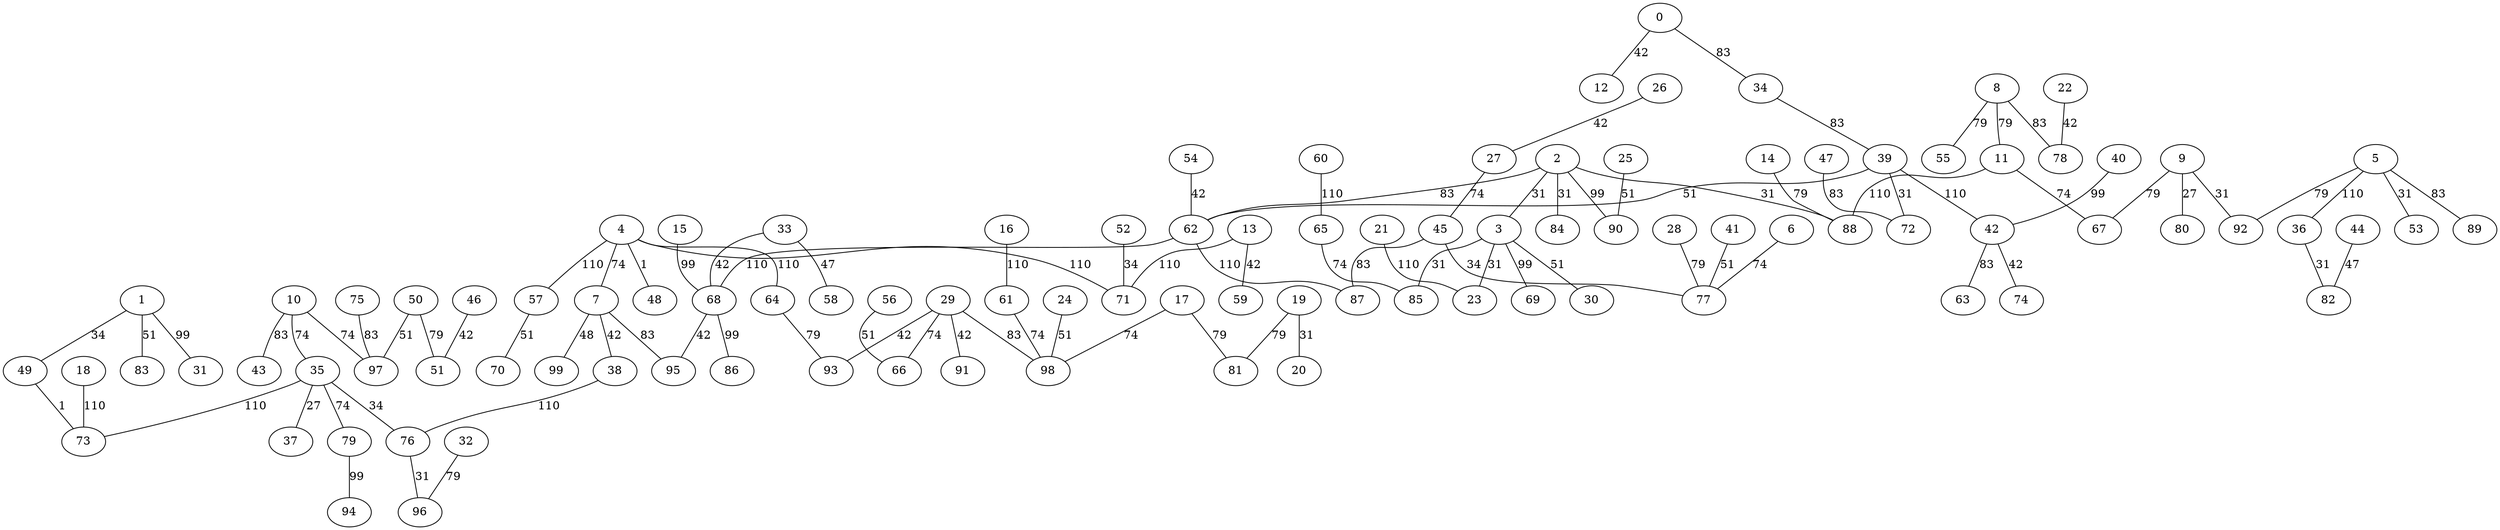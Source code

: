 graph {
	0 -- 12[label=42];
	0 -- 34[label=83];
	1 -- 83[label=51];
	1 -- 49[label=34];
	1 -- 31[label=99];
	2 -- 3[label=31];
	2 -- 84[label=31];
	2 -- 88[label=31];
	2 -- 62[label=83];
	2 -- 90[label=99];
	3 -- 30[label=51];
	3 -- 23[label=31];
	3 -- 85[label=31];
	3 -- 69[label=99];
	4 -- 57[label=110];
	4 -- 64[label=110];
	4 -- 71[label=110];
	4 -- 7[label=74];
	4 -- 48[label=1];
	5 -- 36[label=110];
	5 -- 53[label=31];
	5 -- 89[label=83];
	5 -- 92[label=79];
	6 -- 77[label=74];
	7 -- 38[label=42];
	7 -- 95[label=83];
	7 -- 99[label=48];
	8 -- 78[label=83];
	8 -- 11[label=79];
	8 -- 55[label=79];
	9 -- 92[label=31];
	9 -- 67[label=79];
	9 -- 80[label=27];
	10 -- 43[label=83];
	10 -- 35[label=74];
	10 -- 97[label=74];
	11 -- 88[label=110];
	11 -- 67[label=74];
	13 -- 59[label=42];
	13 -- 71[label=110];
	14 -- 88[label=79];
	15 -- 68[label=99];
	16 -- 61[label=110];
	17 -- 98[label=74];
	17 -- 81[label=79];
	18 -- 73[label=110];
	19 -- 20[label=31];
	19 -- 81[label=79];
	21 -- 23[label=110];
	22 -- 78[label=42];
	24 -- 98[label=51];
	25 -- 90[label=51];
	26 -- 27[label=42];
	27 -- 45[label=74];
	28 -- 77[label=79];
	29 -- 91[label=42];
	29 -- 93[label=42];
	29 -- 98[label=83];
	29 -- 66[label=74];
	32 -- 96[label=79];
	33 -- 68[label=42];
	33 -- 58[label=47];
	34 -- 39[label=83];
	35 -- 73[label=110];
	35 -- 79[label=74];
	35 -- 76[label=34];
	35 -- 37[label=27];
	36 -- 82[label=31];
	38 -- 76[label=110];
	39 -- 62[label=51];
	39 -- 42[label=110];
	39 -- 72[label=31];
	40 -- 42[label=99];
	41 -- 77[label=51];
	42 -- 74[label=42];
	42 -- 63[label=83];
	44 -- 82[label=47];
	45 -- 87[label=83];
	45 -- 77[label=34];
	46 -- 51[label=42];
	47 -- 72[label=83];
	49 -- 73[label=1];
	50 -- 97[label=51];
	50 -- 51[label=79];
	52 -- 71[label=34];
	54 -- 62[label=42];
	56 -- 66[label=51];
	57 -- 70[label=51];
	60 -- 65[label=110];
	61 -- 98[label=74];
	62 -- 68[label=110];
	62 -- 87[label=110];
	64 -- 93[label=79];
	65 -- 85[label=74];
	68 -- 95[label=42];
	68 -- 86[label=99];
	75 -- 97[label=83];
	76 -- 96[label=31];
	79 -- 94[label=99];
}